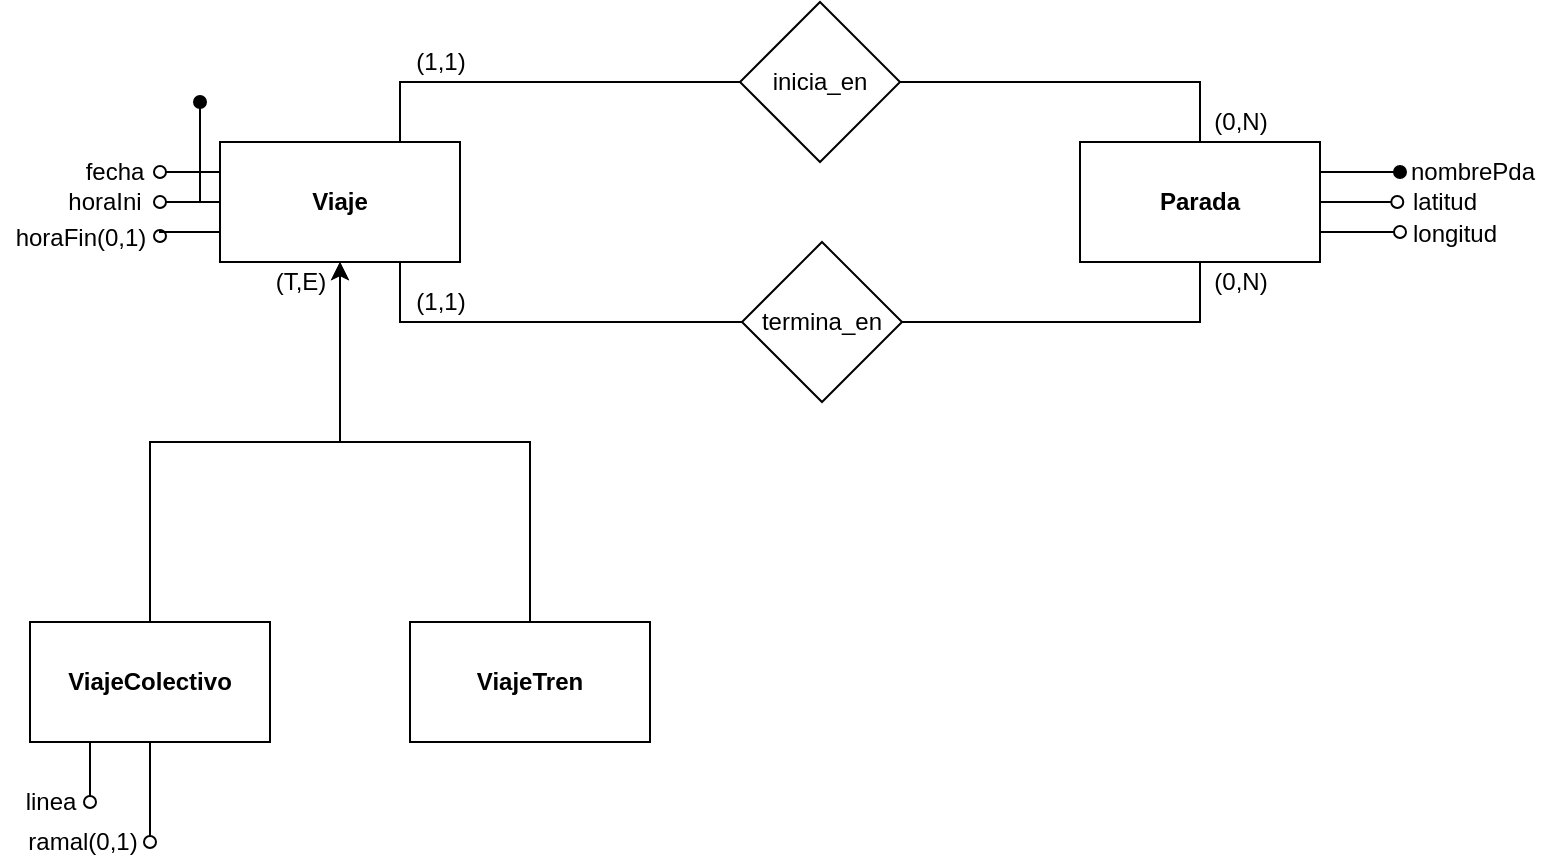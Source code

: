 <mxfile version="17.4.5" type="device"><diagram id="6zUBXzQApvQT2v4YYNGW" name="Page-1"><mxGraphModel dx="868" dy="527" grid="1" gridSize="10" guides="1" tooltips="1" connect="1" arrows="1" fold="1" page="1" pageScale="1" pageWidth="827" pageHeight="1169" math="0" shadow="0"><root><mxCell id="0"/><mxCell id="1" parent="0"/><mxCell id="I9DavHu_r28KXwj7FGBF-25" style="edgeStyle=orthogonalEdgeStyle;rounded=0;orthogonalLoop=1;jettySize=auto;html=1;exitX=0;exitY=0.25;exitDx=0;exitDy=0;endArrow=oval;endFill=0;" edge="1" parent="1" source="I9DavHu_r28KXwj7FGBF-1"><mxGeometry relative="1" as="geometry"><mxPoint x="100" y="105" as="targetPoint"/></mxGeometry></mxCell><mxCell id="I9DavHu_r28KXwj7FGBF-26" style="edgeStyle=orthogonalEdgeStyle;rounded=0;orthogonalLoop=1;jettySize=auto;html=1;exitX=0;exitY=0.5;exitDx=0;exitDy=0;endArrow=oval;endFill=0;" edge="1" parent="1" source="I9DavHu_r28KXwj7FGBF-1"><mxGeometry relative="1" as="geometry"><mxPoint x="100" y="120" as="targetPoint"/></mxGeometry></mxCell><mxCell id="I9DavHu_r28KXwj7FGBF-29" style="edgeStyle=orthogonalEdgeStyle;rounded=0;orthogonalLoop=1;jettySize=auto;html=1;exitX=0;exitY=0.75;exitDx=0;exitDy=0;entryX=1.06;entryY=1.35;entryDx=0;entryDy=0;entryPerimeter=0;endArrow=oval;endFill=0;" edge="1" parent="1" source="I9DavHu_r28KXwj7FGBF-1" target="I9DavHu_r28KXwj7FGBF-28"><mxGeometry relative="1" as="geometry"/></mxCell><mxCell id="I9DavHu_r28KXwj7FGBF-1" value="Viaje" style="rounded=0;whiteSpace=wrap;html=1;fontStyle=1" vertex="1" parent="1"><mxGeometry x="130" y="90" width="120" height="60" as="geometry"/></mxCell><mxCell id="I9DavHu_r28KXwj7FGBF-36" style="edgeStyle=orthogonalEdgeStyle;rounded=0;orthogonalLoop=1;jettySize=auto;html=1;exitX=0.25;exitY=1;exitDx=0;exitDy=0;endArrow=oval;endFill=0;" edge="1" parent="1" source="I9DavHu_r28KXwj7FGBF-2"><mxGeometry relative="1" as="geometry"><mxPoint x="65" y="420" as="targetPoint"/></mxGeometry></mxCell><mxCell id="I9DavHu_r28KXwj7FGBF-38" style="edgeStyle=orthogonalEdgeStyle;rounded=0;orthogonalLoop=1;jettySize=auto;html=1;exitX=0.5;exitY=1;exitDx=0;exitDy=0;endArrow=oval;endFill=0;" edge="1" parent="1" source="I9DavHu_r28KXwj7FGBF-2"><mxGeometry relative="1" as="geometry"><mxPoint x="95" y="440" as="targetPoint"/></mxGeometry></mxCell><mxCell id="I9DavHu_r28KXwj7FGBF-40" style="edgeStyle=orthogonalEdgeStyle;rounded=0;orthogonalLoop=1;jettySize=auto;html=1;exitX=0.5;exitY=0;exitDx=0;exitDy=0;entryX=0.5;entryY=1;entryDx=0;entryDy=0;endArrow=classic;endFill=1;" edge="1" parent="1" source="I9DavHu_r28KXwj7FGBF-2" target="I9DavHu_r28KXwj7FGBF-1"><mxGeometry relative="1" as="geometry"/></mxCell><mxCell id="I9DavHu_r28KXwj7FGBF-2" value="ViajeColectivo" style="rounded=0;whiteSpace=wrap;html=1;fontStyle=1" vertex="1" parent="1"><mxGeometry x="35" y="330" width="120" height="60" as="geometry"/></mxCell><mxCell id="I9DavHu_r28KXwj7FGBF-41" style="edgeStyle=orthogonalEdgeStyle;rounded=0;orthogonalLoop=1;jettySize=auto;html=1;exitX=0.5;exitY=0;exitDx=0;exitDy=0;entryX=0.5;entryY=1;entryDx=0;entryDy=0;endArrow=classic;endFill=1;" edge="1" parent="1" source="I9DavHu_r28KXwj7FGBF-3" target="I9DavHu_r28KXwj7FGBF-1"><mxGeometry relative="1" as="geometry"/></mxCell><mxCell id="I9DavHu_r28KXwj7FGBF-3" value="ViajeTren" style="rounded=0;whiteSpace=wrap;html=1;fontStyle=1" vertex="1" parent="1"><mxGeometry x="225" y="330" width="120" height="60" as="geometry"/></mxCell><mxCell id="I9DavHu_r28KXwj7FGBF-19" style="edgeStyle=orthogonalEdgeStyle;rounded=0;orthogonalLoop=1;jettySize=auto;html=1;exitX=1;exitY=0.25;exitDx=0;exitDy=0;endArrow=oval;endFill=1;" edge="1" parent="1" source="I9DavHu_r28KXwj7FGBF-4"><mxGeometry relative="1" as="geometry"><mxPoint x="720" y="105" as="targetPoint"/></mxGeometry></mxCell><mxCell id="I9DavHu_r28KXwj7FGBF-21" style="edgeStyle=orthogonalEdgeStyle;rounded=0;orthogonalLoop=1;jettySize=auto;html=1;exitX=1;exitY=0.5;exitDx=0;exitDy=0;entryX=0.033;entryY=1.25;entryDx=0;entryDy=0;entryPerimeter=0;endArrow=oval;endFill=0;" edge="1" parent="1" source="I9DavHu_r28KXwj7FGBF-4" target="I9DavHu_r28KXwj7FGBF-20"><mxGeometry relative="1" as="geometry"/></mxCell><mxCell id="I9DavHu_r28KXwj7FGBF-22" style="edgeStyle=orthogonalEdgeStyle;rounded=0;orthogonalLoop=1;jettySize=auto;html=1;exitX=1;exitY=0.75;exitDx=0;exitDy=0;endArrow=oval;endFill=0;" edge="1" parent="1" source="I9DavHu_r28KXwj7FGBF-4"><mxGeometry relative="1" as="geometry"><mxPoint x="720" y="135" as="targetPoint"/></mxGeometry></mxCell><mxCell id="I9DavHu_r28KXwj7FGBF-4" value="Parada" style="rounded=0;whiteSpace=wrap;html=1;fontStyle=1" vertex="1" parent="1"><mxGeometry x="560" y="90" width="120" height="60" as="geometry"/></mxCell><mxCell id="I9DavHu_r28KXwj7FGBF-15" style="edgeStyle=orthogonalEdgeStyle;rounded=0;orthogonalLoop=1;jettySize=auto;html=1;exitX=1;exitY=0.5;exitDx=0;exitDy=0;entryX=0.5;entryY=0;entryDx=0;entryDy=0;endArrow=none;endFill=0;" edge="1" parent="1" source="I9DavHu_r28KXwj7FGBF-5" target="I9DavHu_r28KXwj7FGBF-4"><mxGeometry relative="1" as="geometry"/></mxCell><mxCell id="I9DavHu_r28KXwj7FGBF-18" style="edgeStyle=orthogonalEdgeStyle;rounded=0;orthogonalLoop=1;jettySize=auto;html=1;exitX=0;exitY=0.5;exitDx=0;exitDy=0;entryX=0.75;entryY=0;entryDx=0;entryDy=0;endArrow=none;endFill=0;" edge="1" parent="1" source="I9DavHu_r28KXwj7FGBF-5" target="I9DavHu_r28KXwj7FGBF-1"><mxGeometry relative="1" as="geometry"/></mxCell><mxCell id="I9DavHu_r28KXwj7FGBF-5" value="inicia_en" style="rhombus;whiteSpace=wrap;html=1;" vertex="1" parent="1"><mxGeometry x="390" y="20" width="80" height="80" as="geometry"/></mxCell><mxCell id="I9DavHu_r28KXwj7FGBF-16" style="edgeStyle=orthogonalEdgeStyle;rounded=0;orthogonalLoop=1;jettySize=auto;html=1;exitX=1;exitY=0.5;exitDx=0;exitDy=0;entryX=0.5;entryY=1;entryDx=0;entryDy=0;endArrow=none;endFill=0;" edge="1" parent="1" source="I9DavHu_r28KXwj7FGBF-6" target="I9DavHu_r28KXwj7FGBF-4"><mxGeometry relative="1" as="geometry"/></mxCell><mxCell id="I9DavHu_r28KXwj7FGBF-17" style="edgeStyle=orthogonalEdgeStyle;rounded=0;orthogonalLoop=1;jettySize=auto;html=1;exitX=0;exitY=0.5;exitDx=0;exitDy=0;entryX=0.75;entryY=1;entryDx=0;entryDy=0;endArrow=none;endFill=0;" edge="1" parent="1" source="I9DavHu_r28KXwj7FGBF-6" target="I9DavHu_r28KXwj7FGBF-1"><mxGeometry relative="1" as="geometry"/></mxCell><mxCell id="I9DavHu_r28KXwj7FGBF-6" value="termina_en" style="rhombus;whiteSpace=wrap;html=1;" vertex="1" parent="1"><mxGeometry x="391" y="140" width="80" height="80" as="geometry"/></mxCell><mxCell id="I9DavHu_r28KXwj7FGBF-20" value="nombrePda" style="text;html=1;align=center;verticalAlign=middle;resizable=0;points=[];autosize=1;strokeColor=none;fillColor=none;" vertex="1" parent="1"><mxGeometry x="716" y="95" width="80" height="20" as="geometry"/></mxCell><mxCell id="I9DavHu_r28KXwj7FGBF-23" value="latitud" style="text;html=1;align=center;verticalAlign=middle;resizable=0;points=[];autosize=1;strokeColor=none;fillColor=none;" vertex="1" parent="1"><mxGeometry x="717" y="110" width="50" height="20" as="geometry"/></mxCell><mxCell id="I9DavHu_r28KXwj7FGBF-24" value="longitud" style="text;html=1;align=center;verticalAlign=middle;resizable=0;points=[];autosize=1;strokeColor=none;fillColor=none;" vertex="1" parent="1"><mxGeometry x="717" y="126" width="60" height="20" as="geometry"/></mxCell><mxCell id="I9DavHu_r28KXwj7FGBF-27" value="fecha" style="text;html=1;align=center;verticalAlign=middle;resizable=0;points=[];autosize=1;strokeColor=none;fillColor=none;" vertex="1" parent="1"><mxGeometry x="57" y="95" width="40" height="20" as="geometry"/></mxCell><mxCell id="I9DavHu_r28KXwj7FGBF-28" value="horaIni" style="text;html=1;align=center;verticalAlign=middle;resizable=0;points=[];autosize=1;strokeColor=none;fillColor=none;" vertex="1" parent="1"><mxGeometry x="47" y="110" width="50" height="20" as="geometry"/></mxCell><mxCell id="I9DavHu_r28KXwj7FGBF-30" value="horaFin(0,1)" style="text;html=1;align=center;verticalAlign=middle;resizable=0;points=[];autosize=1;strokeColor=none;fillColor=none;" vertex="1" parent="1"><mxGeometry x="20" y="128" width="80" height="20" as="geometry"/></mxCell><mxCell id="I9DavHu_r28KXwj7FGBF-31" value="" style="endArrow=oval;html=1;rounded=0;endFill=1;" edge="1" parent="1"><mxGeometry width="50" height="50" relative="1" as="geometry"><mxPoint x="120" y="120" as="sourcePoint"/><mxPoint x="120" y="70" as="targetPoint"/></mxGeometry></mxCell><mxCell id="I9DavHu_r28KXwj7FGBF-32" value="(1,1)" style="text;html=1;align=center;verticalAlign=middle;resizable=0;points=[];autosize=1;strokeColor=none;fillColor=none;" vertex="1" parent="1"><mxGeometry x="220" y="40" width="40" height="20" as="geometry"/></mxCell><mxCell id="I9DavHu_r28KXwj7FGBF-33" value="(1,1)" style="text;html=1;align=center;verticalAlign=middle;resizable=0;points=[];autosize=1;strokeColor=none;fillColor=none;" vertex="1" parent="1"><mxGeometry x="220" y="160" width="40" height="20" as="geometry"/></mxCell><mxCell id="I9DavHu_r28KXwj7FGBF-34" value="(0,N)" style="text;html=1;align=center;verticalAlign=middle;resizable=0;points=[];autosize=1;strokeColor=none;fillColor=none;" vertex="1" parent="1"><mxGeometry x="620" y="70" width="40" height="20" as="geometry"/></mxCell><mxCell id="I9DavHu_r28KXwj7FGBF-35" value="(0,N)" style="text;html=1;align=center;verticalAlign=middle;resizable=0;points=[];autosize=1;strokeColor=none;fillColor=none;" vertex="1" parent="1"><mxGeometry x="620" y="150" width="40" height="20" as="geometry"/></mxCell><mxCell id="I9DavHu_r28KXwj7FGBF-37" value="linea" style="text;html=1;align=center;verticalAlign=middle;resizable=0;points=[];autosize=1;strokeColor=none;fillColor=none;" vertex="1" parent="1"><mxGeometry x="25" y="410" width="40" height="20" as="geometry"/></mxCell><mxCell id="I9DavHu_r28KXwj7FGBF-39" value="ramal(0,1)" style="text;html=1;align=center;verticalAlign=middle;resizable=0;points=[];autosize=1;strokeColor=none;fillColor=none;" vertex="1" parent="1"><mxGeometry x="26" y="430" width="70" height="20" as="geometry"/></mxCell><mxCell id="I9DavHu_r28KXwj7FGBF-42" value="(T,E)" style="text;html=1;align=center;verticalAlign=middle;resizable=0;points=[];autosize=1;strokeColor=none;fillColor=none;" vertex="1" parent="1"><mxGeometry x="150" y="150" width="40" height="20" as="geometry"/></mxCell></root></mxGraphModel></diagram></mxfile>